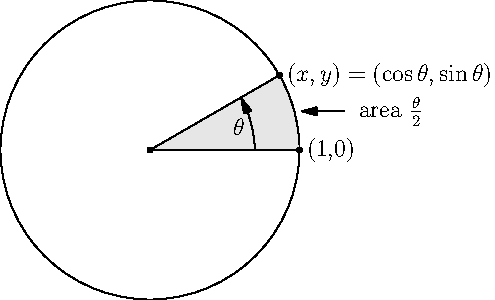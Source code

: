 size(0,150);

pair z0=0;
pair z1=1;
real theta=30;
pair z=dir(theta);

draw(circle(z0,1));
filldraw(z0--arc(z0,1,0,theta)--cycle,lightgrey);
dot(z0);
dot(Label,z1);
dot("$(x,y)=(\cos\theta,\sin\theta)$",z);
arrow("area $\frac{\theta}{2}$",dir(0.5*theta),2E);
draw("$\theta$",arc(z0,0.7,0,theta),LeftSide,Arrow,PenMargin);
